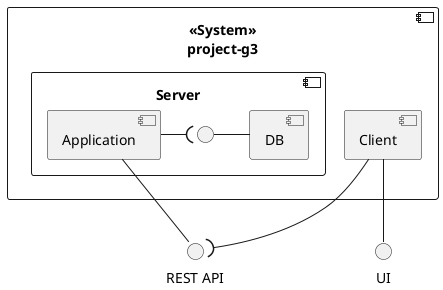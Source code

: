 @startuml
'https://plantuml.com/component-diagram

"<<System>>\nproject-g3" as system
() "UI" as ui
() "REST API" as api

component system {

    [Client] as client

    component [Server] as server {

        [Application] as app
        [DB] as db

        () " " as dbapi
        db -l- dbapi
        app -r-( dbapi

        app -- api

    }

    client -- ui
    client --( api

}

@enduml
